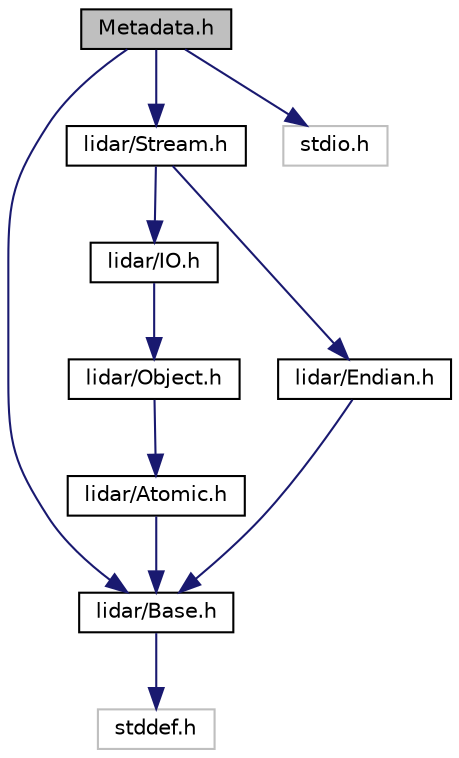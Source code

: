 digraph "Metadata.h"
{
  bgcolor="transparent";
  edge [fontname="Helvetica",fontsize="10",labelfontname="Helvetica",labelfontsize="10"];
  node [fontname="Helvetica",fontsize="10",shape=record];
  Node1 [label="Metadata.h",height=0.2,width=0.4,color="black", fillcolor="grey75", style="filled" fontcolor="black"];
  Node1 -> Node2 [color="midnightblue",fontsize="10",style="solid",fontname="Helvetica"];
  Node2 [label="lidar/Base.h",height=0.2,width=0.4,color="black",URL="$a00034.html"];
  Node2 -> Node3 [color="midnightblue",fontsize="10",style="solid",fontname="Helvetica"];
  Node3 [label="stddef.h",height=0.2,width=0.4,color="grey75"];
  Node1 -> Node4 [color="midnightblue",fontsize="10",style="solid",fontname="Helvetica"];
  Node4 [label="lidar/Stream.h",height=0.2,width=0.4,color="black",URL="$a00053.html"];
  Node4 -> Node5 [color="midnightblue",fontsize="10",style="solid",fontname="Helvetica"];
  Node5 [label="lidar/IO.h",height=0.2,width=0.4,color="black",URL="$a00040.html"];
  Node5 -> Node6 [color="midnightblue",fontsize="10",style="solid",fontname="Helvetica"];
  Node6 [label="lidar/Object.h",height=0.2,width=0.4,color="black",URL="$a00045.html"];
  Node6 -> Node7 [color="midnightblue",fontsize="10",style="solid",fontname="Helvetica"];
  Node7 [label="lidar/Atomic.h",height=0.2,width=0.4,color="black",URL="$a00033.html"];
  Node7 -> Node2 [color="midnightblue",fontsize="10",style="solid",fontname="Helvetica"];
  Node4 -> Node8 [color="midnightblue",fontsize="10",style="solid",fontname="Helvetica"];
  Node8 [label="lidar/Endian.h",height=0.2,width=0.4,color="black",URL="$a00036.html"];
  Node8 -> Node2 [color="midnightblue",fontsize="10",style="solid",fontname="Helvetica"];
  Node1 -> Node9 [color="midnightblue",fontsize="10",style="solid",fontname="Helvetica"];
  Node9 [label="stdio.h",height=0.2,width=0.4,color="grey75"];
}
